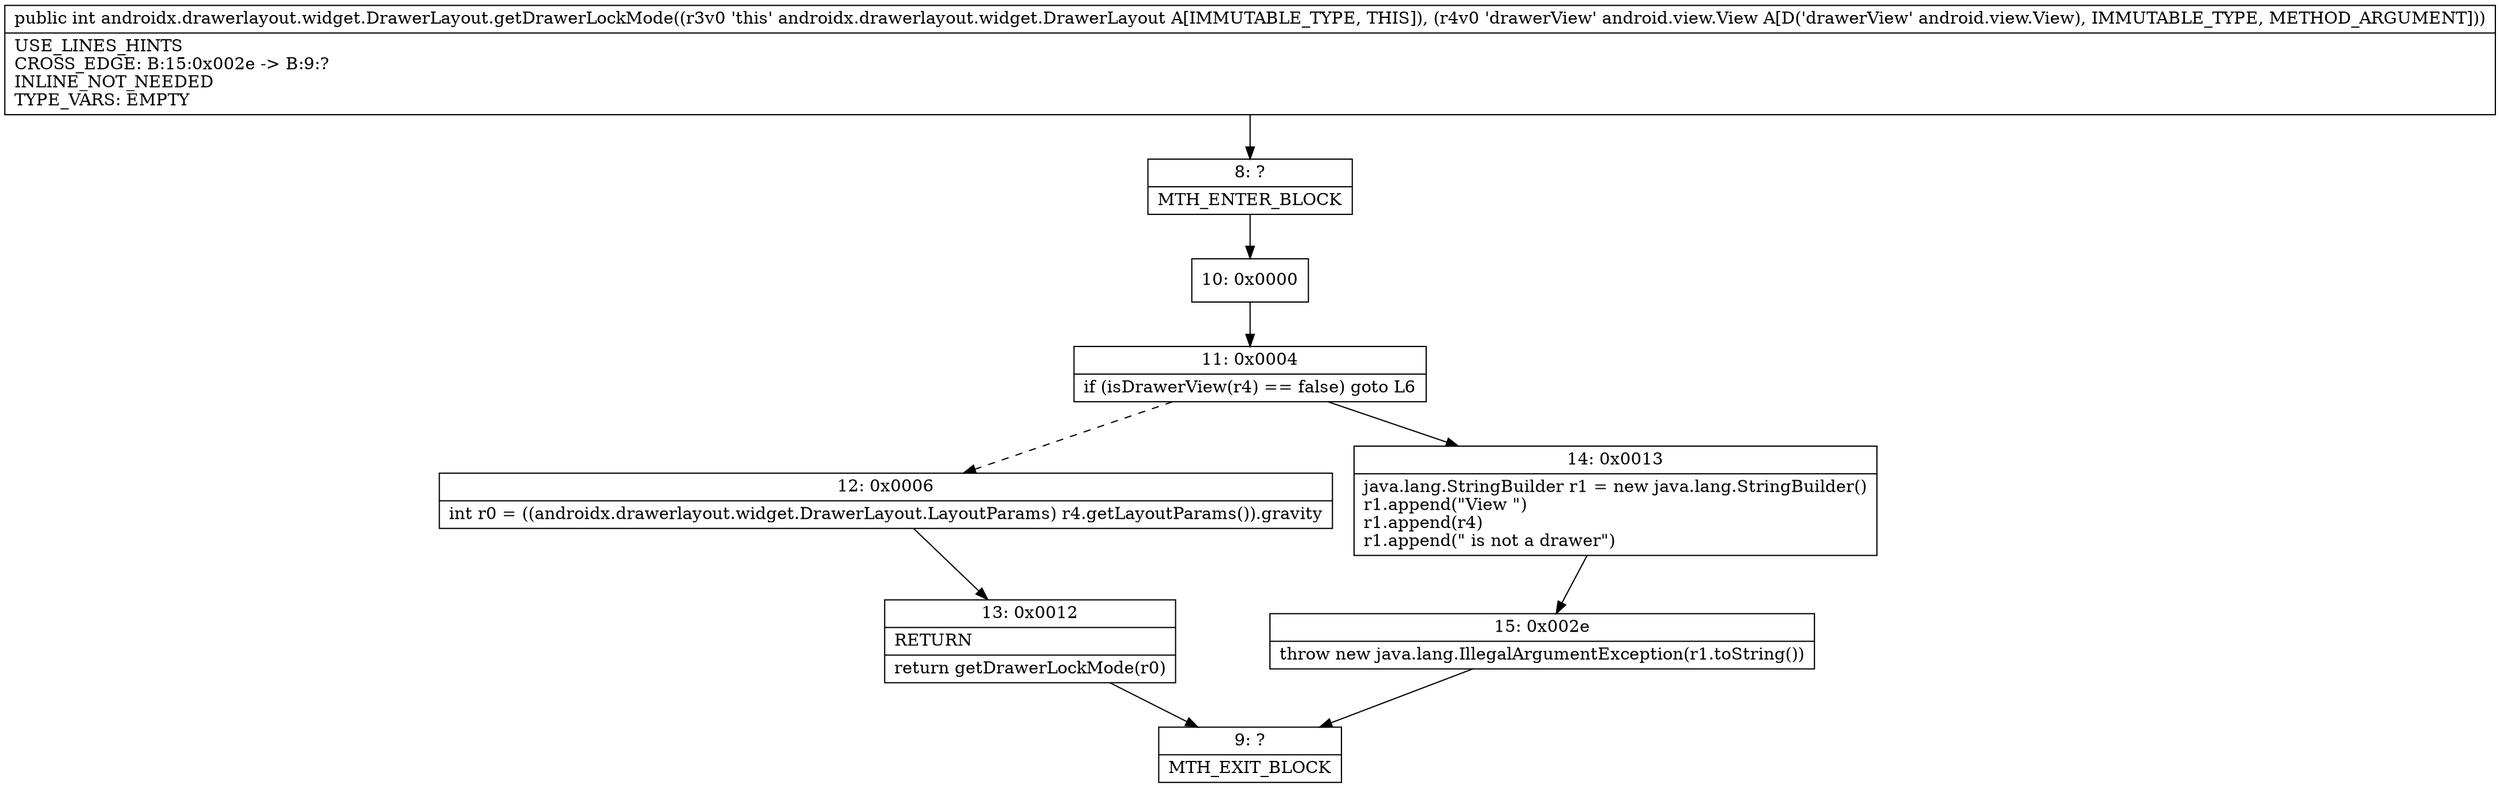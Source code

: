 digraph "CFG forandroidx.drawerlayout.widget.DrawerLayout.getDrawerLockMode(Landroid\/view\/View;)I" {
Node_8 [shape=record,label="{8\:\ ?|MTH_ENTER_BLOCK\l}"];
Node_10 [shape=record,label="{10\:\ 0x0000}"];
Node_11 [shape=record,label="{11\:\ 0x0004|if (isDrawerView(r4) == false) goto L6\l}"];
Node_12 [shape=record,label="{12\:\ 0x0006|int r0 = ((androidx.drawerlayout.widget.DrawerLayout.LayoutParams) r4.getLayoutParams()).gravity\l}"];
Node_13 [shape=record,label="{13\:\ 0x0012|RETURN\l|return getDrawerLockMode(r0)\l}"];
Node_9 [shape=record,label="{9\:\ ?|MTH_EXIT_BLOCK\l}"];
Node_14 [shape=record,label="{14\:\ 0x0013|java.lang.StringBuilder r1 = new java.lang.StringBuilder()\lr1.append(\"View \")\lr1.append(r4)\lr1.append(\" is not a drawer\")\l}"];
Node_15 [shape=record,label="{15\:\ 0x002e|throw new java.lang.IllegalArgumentException(r1.toString())\l}"];
MethodNode[shape=record,label="{public int androidx.drawerlayout.widget.DrawerLayout.getDrawerLockMode((r3v0 'this' androidx.drawerlayout.widget.DrawerLayout A[IMMUTABLE_TYPE, THIS]), (r4v0 'drawerView' android.view.View A[D('drawerView' android.view.View), IMMUTABLE_TYPE, METHOD_ARGUMENT]))  | USE_LINES_HINTS\lCROSS_EDGE: B:15:0x002e \-\> B:9:?\lINLINE_NOT_NEEDED\lTYPE_VARS: EMPTY\l}"];
MethodNode -> Node_8;Node_8 -> Node_10;
Node_10 -> Node_11;
Node_11 -> Node_12[style=dashed];
Node_11 -> Node_14;
Node_12 -> Node_13;
Node_13 -> Node_9;
Node_14 -> Node_15;
Node_15 -> Node_9;
}

